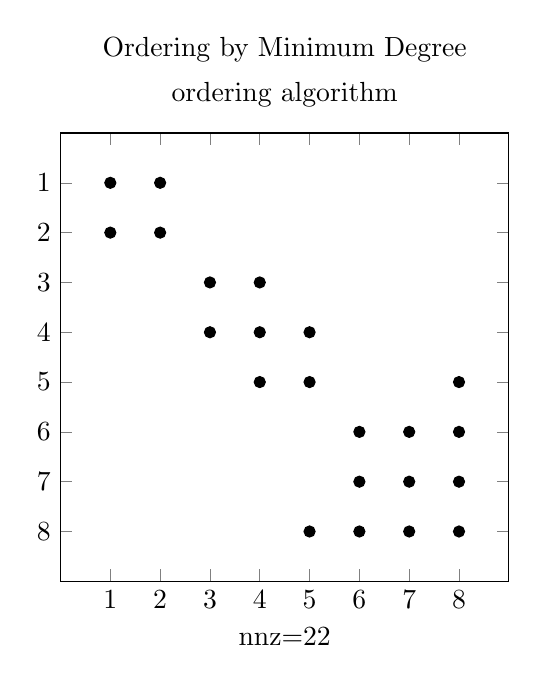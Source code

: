\begin{tikzpicture}
    \begin{axis}
        [   unit vector ratio* = 1 1 1
        ,   y dir = reverse
        ,   xmin = 0
        ,   ymin = 0
        ,   xmax = 9
        ,   ymax = 9
        ,   xlabel = {nnz=22}
        ,   xtick = {1,2,3,4,5,6,7,8}
        ,   ytick = {1,2,3,4,5,6,7,8}
        ,   title style = {align = center}
        ,   title = {Ordering by Minimum Degree\\[1ex]ordering algorithm}
        ]
        \addplot[only marks] coordinates
        {   (1,1)(1,2)
            (2,1)(2,2)
            (3,3)(3,4)
            (4,3)(4,4)(4,5)
            (5,4)(5,5)(5,8)
            (6,6)(6,7)(6,8)
            (7,6)(7,7)(7,8)
            (8,5)(8,6)(8,7)(8,8)
        };
    \end{axis}
\end{tikzpicture}

